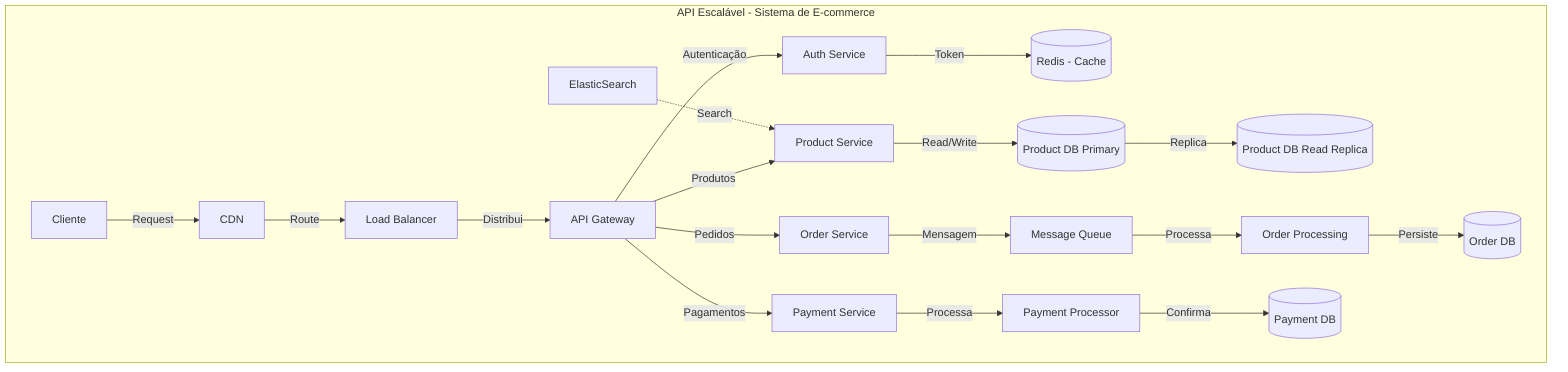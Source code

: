 graph TB
    subgraph "API Escalável - Sistema de E-commerce"
        A[Cliente] -->|Request| B[CDN]
        B -->|Route| C[Load Balancer]
        
        C -->|Distribui| D[API Gateway]
        
        D -->|Autenticação| E[Auth Service]
        E -->|Token| K[(Redis - Cache)]
        
        D -->|Produtos| F[Product Service]
        D -->|Pedidos| G[Order Service]
        D -->|Pagamentos| H[Payment Service]
        
        F -->|Read/Write| I[(Product DB Primary)]
        I -->|Replica| J[(Product DB Read Replica)]
        
        G -->|Mensagem| L[Message Queue]
        L -->|Processa| M[Order Processing]
        M -->|Persiste| N[(Order DB)]
        
        H -->|Processa| O[Payment Processor]
        O -->|Confirma| P[(Payment DB)]
        
        Q[ElasticSearch] -.->|Search| F
    end